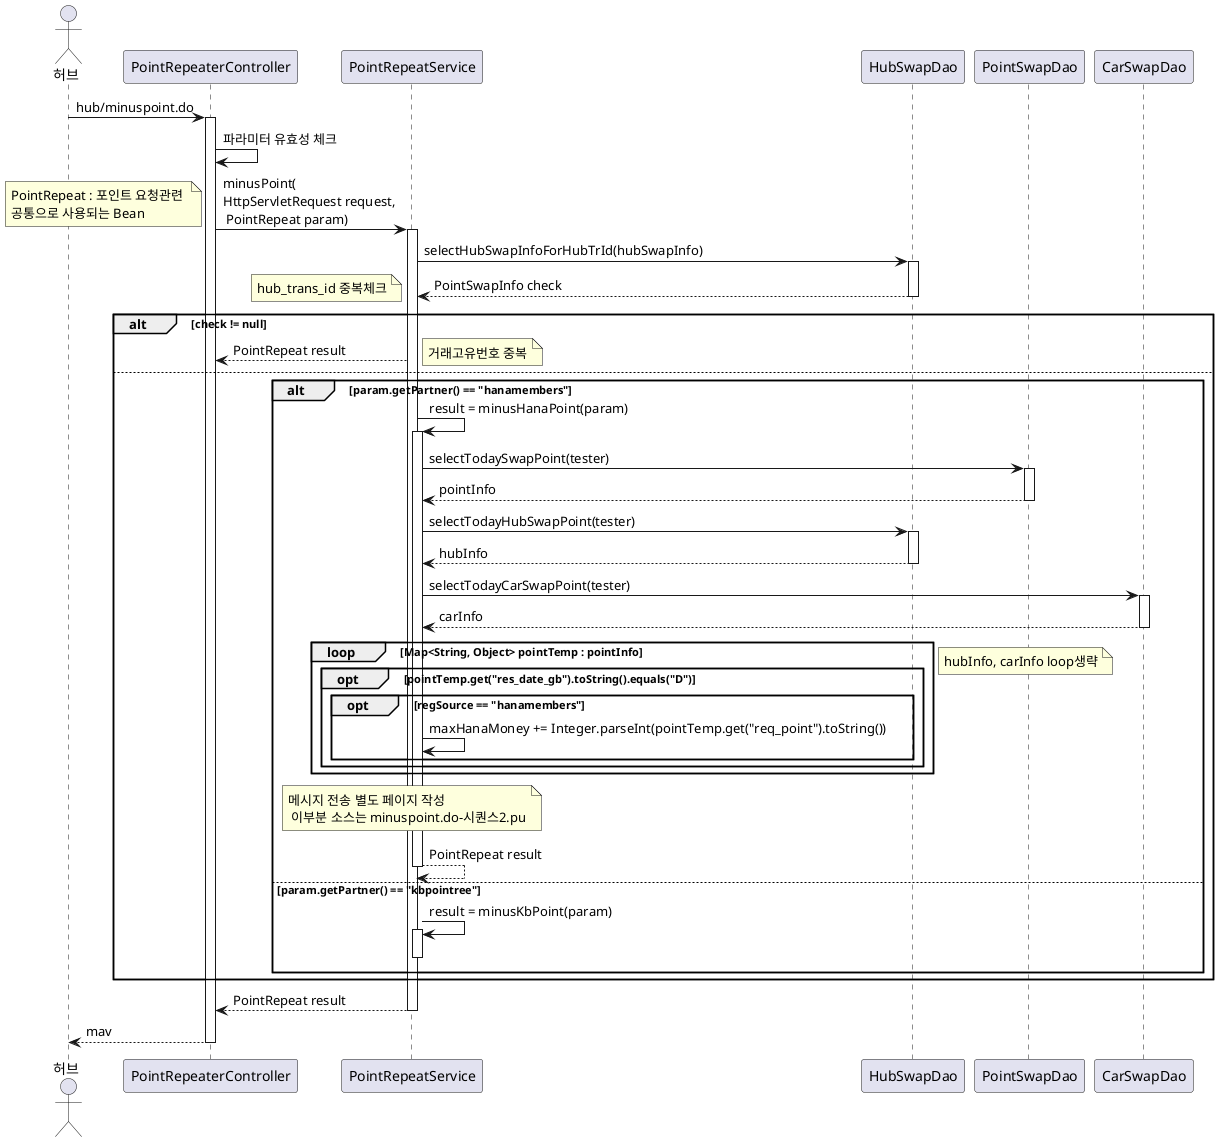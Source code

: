 @startuml

actor 허브

허브 -> PointRepeaterController ++: hub/minuspoint.do

PointRepeaterController -> PointRepeaterController : 파라미터 유효성 체크

PointRepeaterController -> PointRepeatService ++: minusPoint(\nHttpServletRequest request,\n PointRepeat param)
note left: PointRepeat : 포인트 요청관련 \n공통으로 사용되는 Bean

PointRepeatService -> HubSwapDao ++: selectHubSwapInfoForHubTrId(hubSwapInfo)
return PointSwapInfo check
note left: hub_trans_id 중복체크

alt check != null
   PointRepeaterController <-- PointRepeatService: PointRepeat result
   note right: 거래고유번호 중복
else
  alt param.getPartner() == "hanamembers"
    PointRepeatService -> PointRepeatService ++: result = minusHanaPoint(param)
    PointRepeatService -> PointSwapDao ++: selectTodaySwapPoint(tester)
    return pointInfo
    PointRepeatService -> HubSwapDao ++: selectTodayHubSwapPoint(tester)
    return hubInfo
    PointRepeatService -> CarSwapDao ++: selectTodayCarSwapPoint(tester)
    return carInfo

    loop Map<String, Object> pointTemp : pointInfo
      opt pointTemp.get("res_date_gb").toString().equals("D")
        opt regSource == "hanamembers"
          PointRepeatService -> PointRepeatService: maxHanaMoney += Integer.parseInt(pointTemp.get("req_point").toString())
        end
      end
    end

    note right: hubInfo, carInfo loop생략

    note over PointRepeatService: 메시지 전송 별도 페이지 작성\n 이부분 소스는 minuspoint.do-시퀀스2.pu

    return PointRepeat result
  else param.getPartner() == "kbpointree"
    PointRepeatService -> PointRepeatService ++: result = minusKbPoint(param)
    deactivate
'  else param.getPartner() == "shinhan"
'    PointRepeatService -> PointRepeatService ++: result = minusShinhanPoint(param)
'    deactivate
'  else param.getPartner() == "bccard"
'    PointRepeatService -> PointRepeatService ++: result = minusBcPoint(param)
'    deactivate
'  else param.getPartner() == "samsungcard"
'    PointRepeatService -> PointRepeatService ++: result = minusSamsungPoint(param)
'    deactivate
'  else param.getPartner() == "bookandlife"
'    PointRepeatService -> PointRepeatService ++: result = minusBookAndLifePoint(param)
'    deactivate
'  else param.getPartner() == "hyundaicard"
'    PointRepeatService -> PointRepeatService ++: result = minusHyundaiPoint(param)
'    deactivate
  end
end

return PointRepeat result
return mav

@enduml
